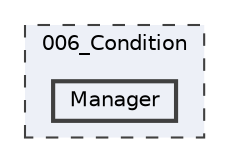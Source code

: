 digraph "006_Condition/Manager"
{
 // LATEX_PDF_SIZE
  bgcolor="transparent";
  edge [fontname=Helvetica,fontsize=10,labelfontname=Helvetica,labelfontsize=10];
  node [fontname=Helvetica,fontsize=10,shape=box,height=0.2,width=0.4];
  compound=true
  subgraph clusterdir_1f36be4489307693b715e376daf1f492 {
    graph [ bgcolor="#edf0f7", pencolor="grey25", label="006_Condition", fontname=Helvetica,fontsize=10 style="filled,dashed", URL="dir_1f36be4489307693b715e376daf1f492.html",tooltip=""]
  dir_fd073dc55d17bcb3dc221d5e01620a36 [label="Manager", fillcolor="#edf0f7", color="grey25", style="filled,bold", URL="dir_fd073dc55d17bcb3dc221d5e01620a36.html",tooltip=""];
  }
}

